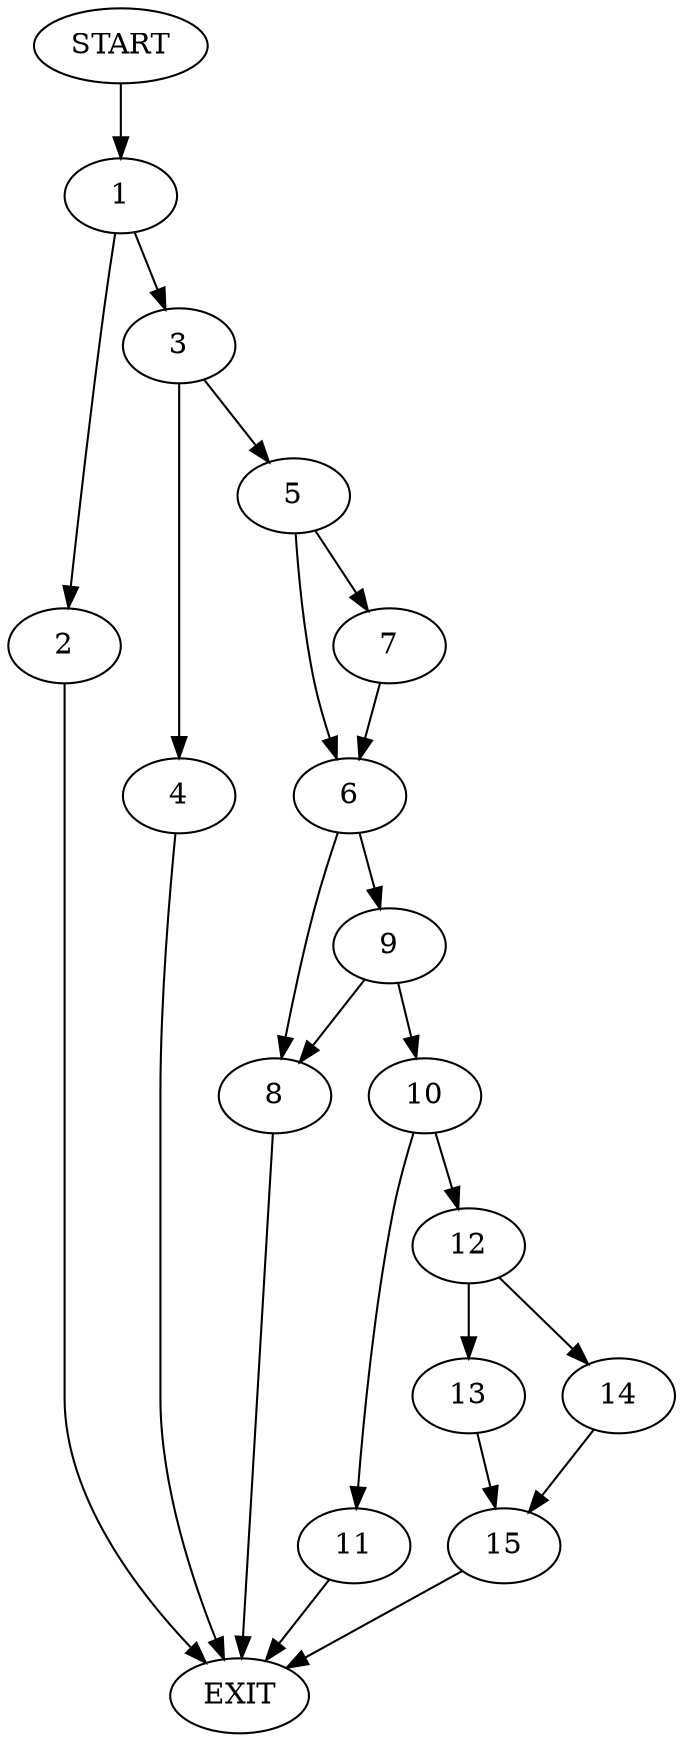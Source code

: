 digraph {
0 [label="START"]
16 [label="EXIT"]
0 -> 1
1 -> 2
1 -> 3
2 -> 16
3 -> 4
3 -> 5
4 -> 16
5 -> 6
5 -> 7
7 -> 6
6 -> 8
6 -> 9
9 -> 10
9 -> 8
8 -> 16
10 -> 11
10 -> 12
12 -> 13
12 -> 14
11 -> 16
14 -> 15
13 -> 15
15 -> 16
}
